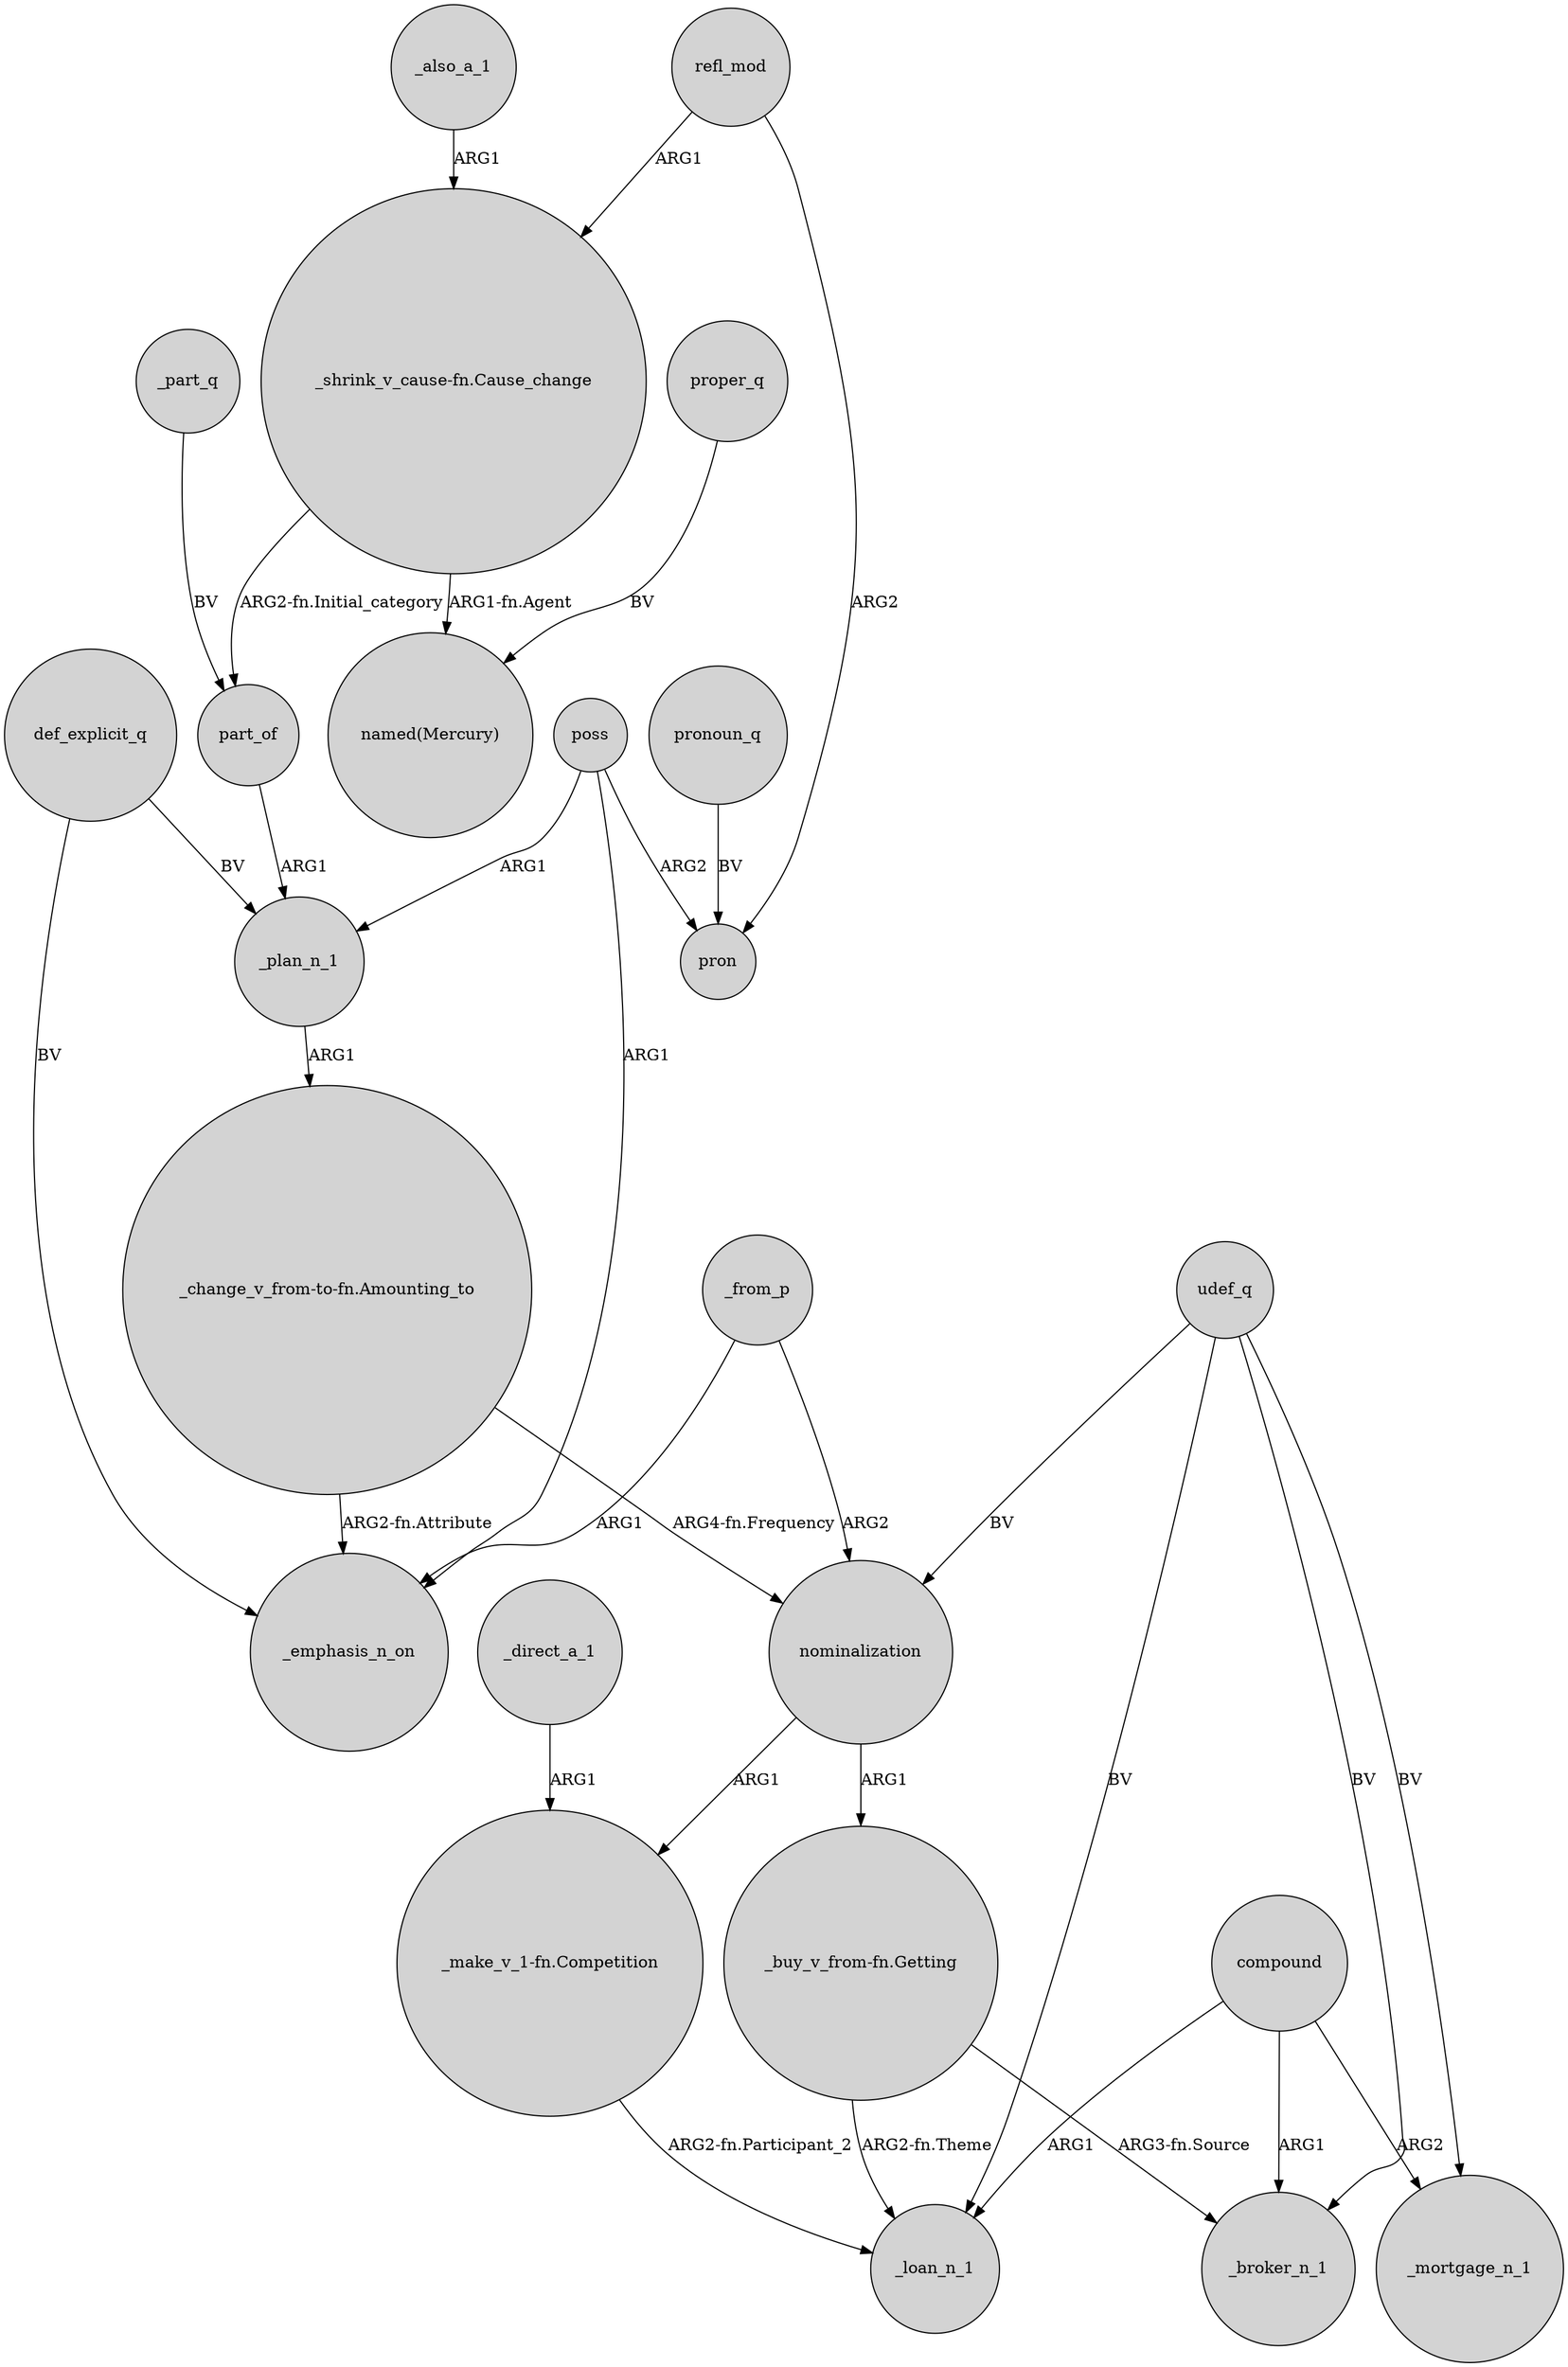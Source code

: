 digraph {
	node [shape=circle style=filled]
	"_change_v_from-to-fn.Amounting_to" -> _emphasis_n_on [label="ARG2-fn.Attribute"]
	udef_q -> _broker_n_1 [label=BV]
	def_explicit_q -> _plan_n_1 [label=BV]
	compound -> _broker_n_1 [label=ARG1]
	udef_q -> _loan_n_1 [label=BV]
	udef_q -> nominalization [label=BV]
	"_shrink_v_cause-fn.Cause_change" -> "named(Mercury)" [label="ARG1-fn.Agent"]
	"_shrink_v_cause-fn.Cause_change" -> part_of [label="ARG2-fn.Initial_category"]
	poss -> _emphasis_n_on [label=ARG1]
	"_make_v_1-fn.Competition" -> _loan_n_1 [label="ARG2-fn.Participant_2"]
	refl_mod -> "_shrink_v_cause-fn.Cause_change" [label=ARG1]
	"_buy_v_from-fn.Getting" -> _loan_n_1 [label="ARG2-fn.Theme"]
	_from_p -> nominalization [label=ARG2]
	pronoun_q -> pron [label=BV]
	compound -> _mortgage_n_1 [label=ARG2]
	udef_q -> _mortgage_n_1 [label=BV]
	_also_a_1 -> "_shrink_v_cause-fn.Cause_change" [label=ARG1]
	poss -> pron [label=ARG2]
	_from_p -> _emphasis_n_on [label=ARG1]
	_part_q -> part_of [label=BV]
	poss -> _plan_n_1 [label=ARG1]
	compound -> _loan_n_1 [label=ARG1]
	part_of -> _plan_n_1 [label=ARG1]
	"_buy_v_from-fn.Getting" -> _broker_n_1 [label="ARG3-fn.Source"]
	"_change_v_from-to-fn.Amounting_to" -> nominalization [label="ARG4-fn.Frequency"]
	proper_q -> "named(Mercury)" [label=BV]
	_plan_n_1 -> "_change_v_from-to-fn.Amounting_to" [label=ARG1]
	def_explicit_q -> _emphasis_n_on [label=BV]
	nominalization -> "_make_v_1-fn.Competition" [label=ARG1]
	_direct_a_1 -> "_make_v_1-fn.Competition" [label=ARG1]
	nominalization -> "_buy_v_from-fn.Getting" [label=ARG1]
	refl_mod -> pron [label=ARG2]
}
